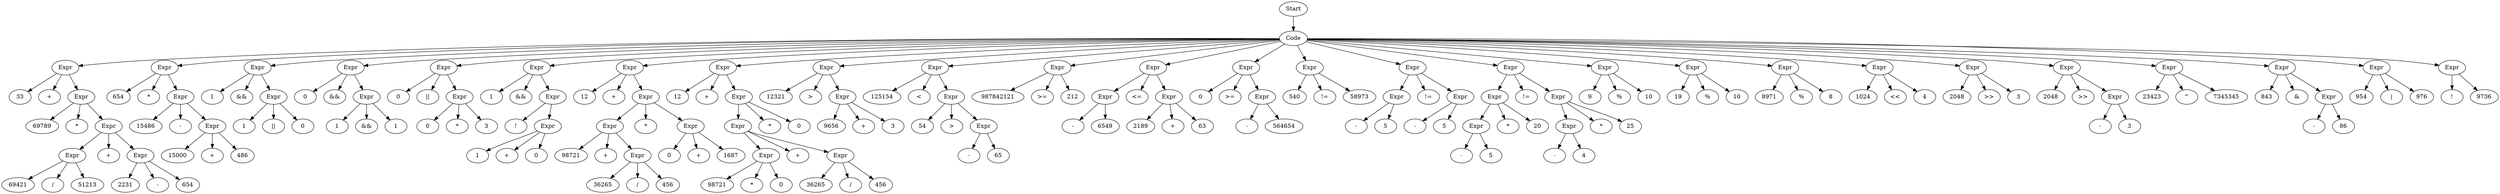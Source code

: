 digraph AST {
  "134272668298896" [label="Start"];
  "134272668298896" -> "134272668300816";
  "134272668300816" [label="Code"];
  "134272668300816" -> "134272668295056";
  "134272668300816" -> "134272668018064";
  "134272668300816" -> "134272668014176";
  "134272668300816" -> "134272668009568";
  "134272668300816" -> "134272668017728";
  "134272668300816" -> "134272667735408";
  "134272668300816" -> "134272667732960";
  "134272668300816" -> "134272667732096";
  "134272668300816" -> "134272668357424";
  "134272668300816" -> "134272668356608";
  "134272668300816" -> "134272668363328";
  "134272668300816" -> "134272668360208";
  "134272668300816" -> "134272668360688";
  "134272668300816" -> "134272668362944";
  "134272668300816" -> "134272668354448";
  "134272668300816" -> "134272668355840";
  "134272668300816" -> "134272668353584";
  "134272668300816" -> "134272668356992";
  "134272668300816" -> "134272668366976";
  "134272668300816" -> "134272668367696";
  "134272668300816" -> "134272668368416";
  "134272668300816" -> "134272668533040";
  "134272668300816" -> "134272668533760";
  "134272668300816" -> "134272668534624";
  "134272668300816" -> "134272668535344";
  "134272668300816" -> "134272668536208";
  "134272668295056" [label="Expr"];
  "134272668295056" -> "134272668294432";
  "134272668295056" -> "134272668299472";
  "134272668295056" -> "134272668299760";
  "134272668294432" [label="33"];
  "134272668299472" [label="+"];
  "134272668299760" [label="Expr"];
  "134272668299760" -> "134272668018592";
  "134272668299760" -> "134272668010432";
  "134272668299760" -> "134272668015280";
  "134272668018592" [label="69789"];
  "134272668010432" [label="*"];
  "134272668015280" [label="Expr"];
  "134272668015280" -> "134272668011488";
  "134272668015280" -> "134272668019120";
  "134272668015280" -> "134272668018160";
  "134272668011488" [label="Expr"];
  "134272668011488" -> "134272668016960";
  "134272668011488" -> "134272668013648";
  "134272668011488" -> "134272668018688";
  "134272668016960" [label="69421"];
  "134272668013648" [label="/"];
  "134272668018688" [label="51213"];
  "134272668019120" [label="+"];
  "134272668018160" [label="Expr"];
  "134272668018160" -> "134272668014080";
  "134272668018160" -> "134272668010000";
  "134272668018160" -> "134272668014272";
  "134272668014080" [label="2231"];
  "134272668010000" [label="-"];
  "134272668014272" [label="654"];
  "134272668018064" [label="Expr"];
  "134272668018064" -> "134272668018784";
  "134272668018064" -> "134272668010192";
  "134272668018064" -> "134272668019648";
  "134272668018784" [label="654"];
  "134272668010192" [label="*"];
  "134272668019648" [label="Expr"];
  "134272668019648" -> "134272668011248";
  "134272668019648" -> "134272668014752";
  "134272668019648" -> "134272668009088";
  "134272668011248" [label="15486"];
  "134272668014752" [label="-"];
  "134272668009088" [label="Expr"];
  "134272668009088" -> "134272668008992";
  "134272668009088" -> "134272668009472";
  "134272668009088" -> "134272668010528";
  "134272668008992" [label="15000"];
  "134272668009472" [label="+"];
  "134272668010528" [label="486"];
  "134272668014176" [label="Expr"];
  "134272668014176" -> "134272668013120";
  "134272668014176" -> "134272668010288";
  "134272668014176" -> "134272668010480";
  "134272668013120" [label="1"];
  "134272668010288" [label="&&"];
  "134272668010480" [label="Expr"];
  "134272668010480" -> "134272668014608";
  "134272668010480" -> "134272668009856";
  "134272668010480" -> "134272668019312";
  "134272668014608" [label="1"];
  "134272668009856" [label="||"];
  "134272668019312" [label="0"];
  "134272668009568" [label="Expr"];
  "134272668009568" -> "134272668014128";
  "134272668009568" -> "134272668016768";
  "134272668009568" -> "134272668018544";
  "134272668014128" [label="0"];
  "134272668016768" [label="&&"];
  "134272668018544" [label="Expr"];
  "134272668018544" -> "134272668009328";
  "134272668018544" -> "134272668019168";
  "134272668018544" -> "134272667731424";
  "134272668009328" [label="1"];
  "134272668019168" [label="&&"];
  "134272667731424" [label="1"];
  "134272668017728" [label="Expr"];
  "134272668017728" -> "134272667738336";
  "134272668017728" -> "134272667734448";
  "134272668017728" -> "134272667742848";
  "134272667738336" [label="0"];
  "134272667734448" [label="||"];
  "134272667742848" [label="Expr"];
  "134272667742848" -> "134272667734976";
  "134272667742848" -> "134272667735072";
  "134272667742848" -> "134272667733968";
  "134272667734976" [label="0"];
  "134272667735072" [label="*"];
  "134272667733968" [label="3"];
  "134272667735408" [label="Expr"];
  "134272667735408" -> "134272667743088";
  "134272667735408" -> "134272667732624";
  "134272667735408" -> "134272667733008";
  "134272667743088" [label="1"];
  "134272667732624" [label="&&"];
  "134272667733008" [label="Expr"];
  "134272667733008" -> "134272667730848";
  "134272667733008" -> "134272667733056";
  "134272667730848" [label="!"];
  "134272667733056" [label="Expr"];
  "134272667733056" -> "134272667733200";
  "134272667733056" -> "134272667738576";
  "134272667733056" -> "134272667734640";
  "134272667733200" [label="1"];
  "134272667738576" [label="+"];
  "134272667734640" [label="0"];
  "134272667732960" [label="Expr"];
  "134272667732960" -> "134272667734832";
  "134272667732960" -> "134272667733296";
  "134272667732960" -> "134272667732336";
  "134272667734832" [label="12"];
  "134272667733296" [label="+"];
  "134272667732336" [label="Expr"];
  "134272667732336" -> "134272667738816";
  "134272667732336" -> "134272667732384";
  "134272667732336" -> "134272667736032";
  "134272667738816" [label="Expr"];
  "134272667738816" -> "134272667733920";
  "134272667738816" -> "134272667731568";
  "134272667738816" -> "134272667738432";
  "134272667733920" [label="98721"];
  "134272667731568" [label="+"];
  "134272667738432" [label="Expr"];
  "134272667738432" -> "134272667737088";
  "134272667738432" -> "134272667732432";
  "134272667738432" -> "134272667738912";
  "134272667737088" [label="36265"];
  "134272667732432" [label="/"];
  "134272667738912" [label="456"];
  "134272667732384" [label="*"];
  "134272667736032" [label="Expr"];
  "134272667736032" -> "134272668366784";
  "134272667736032" -> "134272667731184";
  "134272667736032" -> "134272668365680";
  "134272668366784" [label="0"];
  "134272667731184" [label="+"];
  "134272668365680" [label="1687"];
  "134272667732096" [label="Expr"];
  "134272667732096" -> "134272668359392";
  "134272667732096" -> "134272668358336";
  "134272667732096" -> "134272668359440";
  "134272668359392" [label="12"];
  "134272668358336" [label="+"];
  "134272668359440" [label="Expr"];
  "134272668359440" -> "134272668358192";
  "134272668359440" -> "134272668354352";
  "134272668359440" -> "134272668362368";
  "134272668358192" [label="Expr"];
  "134272668358192" -> "134272668357328";
  "134272668358192" -> "134272668359536";
  "134272668358192" -> "134272668364000";
  "134272668357328" [label="Expr"];
  "134272668357328" -> "134272668363808";
  "134272668357328" -> "134272668352672";
  "134272668357328" -> "134272668364096";
  "134272668363808" [label="98721"];
  "134272668352672" [label="*"];
  "134272668364096" [label="0"];
  "134272668359536" [label="+"];
  "134272668364000" [label="Expr"];
  "134272668364000" -> "134272668363616";
  "134272668364000" -> "134272668363568";
  "134272668364000" -> "134272668362416";
  "134272668363616" [label="36265"];
  "134272668363568" [label="/"];
  "134272668362416" [label="456"];
  "134272668354352" [label="*"];
  "134272668362368" [label="0"];
  "134272668357424" [label="Expr"];
  "134272668357424" -> "134272668352816";
  "134272668357424" -> "134272668358768";
  "134272668357424" -> "134272668353920";
  "134272668352816" [label="12321"];
  "134272668358768" [label=">"];
  "134272668353920" [label="Expr"];
  "134272668353920" -> "134272668356800";
  "134272668353920" -> "134272668360016";
  "134272668353920" -> "134272668355168";
  "134272668356800" [label="9656"];
  "134272668360016" [label="+"];
  "134272668355168" [label="3"];
  "134272668356608" [label="Expr"];
  "134272668356608" -> "134272668361936";
  "134272668356608" -> "134272668356224";
  "134272668356608" -> "134272668361984";
  "134272668361936" [label="125154"];
  "134272668356224" [label="<"];
  "134272668361984" [label="Expr"];
  "134272668361984" -> "134272668362128";
  "134272668361984" -> "134272668360544";
  "134272668361984" -> "134272668357232";
  "134272668362128" [label="54"];
  "134272668360544" [label=">"];
  "134272668357232" [label="Expr"];
  "134272668357232" -> "134272668357616";
  "134272668357232" -> "134272668360784";
  "134272668357616" [label="-"];
  "134272668360784" [label="65"];
  "134272668363328" [label="Expr"];
  "134272668363328" -> "134272668361216";
  "134272668363328" -> "134272668361120";
  "134272668363328" -> "134272668359872";
  "134272668361216" [label="987842121"];
  "134272668361120" [label=">="];
  "134272668359872" [label="212"];
  "134272668360208" [label="Expr"];
  "134272668360208" -> "134272668352912";
  "134272668360208" -> "134272668354976";
  "134272668360208" -> "134272668360496";
  "134272668352912" [label="Expr"];
  "134272668352912" -> "134272668354880";
  "134272668352912" -> "134272668355696";
  "134272668354880" [label="-"];
  "134272668355696" [label="6549"];
  "134272668354976" [label="<="];
  "134272668360496" [label="Expr"];
  "134272668360496" -> "134272668361408";
  "134272668360496" -> "134272668360736";
  "134272668360496" -> "134272668356896";
  "134272668361408" [label="2189"];
  "134272668360736" [label="+"];
  "134272668356896" [label="63"];
  "134272668360688" [label="Expr"];
  "134272668360688" -> "134272668362752";
  "134272668360688" -> "134272668362656";
  "134272668360688" -> "134272668362896";
  "134272668362752" [label="0"];
  "134272668362656" [label=">="];
  "134272668362896" [label="Expr"];
  "134272668362896" -> "134272668363184";
  "134272668362896" -> "134272668363472";
  "134272668363184" [label="-"];
  "134272668363472" [label="564654"];
  "134272668362944" [label="Expr"];
  "134272668362944" -> "134272668354016";
  "134272668362944" -> "134272668361888";
  "134272668362944" -> "134272668353104";
  "134272668354016" [label="540"];
  "134272668361888" [label="!="];
  "134272668353104" [label="58973"];
  "134272668354448" [label="Expr"];
  "134272668354448" -> "134272668358144";
  "134272668354448" -> "134272668358048";
  "134272668354448" -> "134272668355456";
  "134272668358144" [label="Expr"];
  "134272668358144" -> "134272668358000";
  "134272668358144" -> "134272668355216";
  "134272668358000" [label="-"];
  "134272668355216" [label="5"];
  "134272668358048" [label="!="];
  "134272668355456" [label="Expr"];
  "134272668355456" -> "134272668355936";
  "134272668355456" -> "134272668358720";
  "134272668355936" [label="-"];
  "134272668358720" [label="5"];
  "134272668355840" [label="Expr"];
  "134272668355840" -> "134272668357472";
  "134272668355840" -> "134272668357376";
  "134272668355840" -> "134272668353872";
  "134272668357472" [label="Expr"];
  "134272668357472" -> "134272668356080";
  "134272668357472" -> "134272668357040";
  "134272668357472" -> "134272668353056";
  "134272668356080" [label="Expr"];
  "134272668356080" -> "134272668356656";
  "134272668356080" -> "134272668354928";
  "134272668356656" [label="-"];
  "134272668354928" [label="5"];
  "134272668357040" [label="*"];
  "134272668353056" [label="20"];
  "134272668357376" [label="!="];
  "134272668353872" [label="Expr"];
  "134272668353872" -> "134272668354304";
  "134272668353872" -> "134272668365728";
  "134272668353872" -> "134272668366112";
  "134272668354304" [label="Expr"];
  "134272668354304" -> "134272668366016";
  "134272668354304" -> "134272668364720";
  "134272668366016" [label="-"];
  "134272668364720" [label="4"];
  "134272668365728" [label="*"];
  "134272668366112" [label="25"];
  "134272668353584" [label="Expr"];
  "134272668353584" -> "134272668365200";
  "134272668353584" -> "134272668365104";
  "134272668353584" -> "134272668355888";
  "134272668365200" [label="9"];
  "134272668365104" [label="%"];
  "134272668355888" [label="10"];
  "134272668356992" [label="Expr"];
  "134272668356992" -> "134272668366688";
  "134272668356992" -> "134272668366640";
  "134272668356992" -> "134272668367072";
  "134272668366688" [label="19"];
  "134272668366640" [label="%"];
  "134272668367072" [label="10"];
  "134272668366976" [label="Expr"];
  "134272668366976" -> "134272668367504";
  "134272668366976" -> "134272668367408";
  "134272668366976" -> "134272668367792";
  "134272668367504" [label="8971"];
  "134272668367408" [label="%"];
  "134272668367792" [label="8"];
  "134272668367696" [label="Expr"];
  "134272668367696" -> "134272668368224";
  "134272668367696" -> "134272668368128";
  "134272668367696" -> "134272668368512";
  "134272668368224" [label="1024"];
  "134272668368128" [label="<<"];
  "134272668368512" [label="4"];
  "134272668368416" [label="Expr"];
  "134272668368416" -> "134272668532848";
  "134272668368416" -> "134272668368848";
  "134272668368416" -> "134272668533136";
  "134272668532848" [label="2048"];
  "134272668368848" [label=">>"];
  "134272668533136" [label="3"];
  "134272668533040" [label="Expr"];
  "134272668533040" -> "134272668533568";
  "134272668533040" -> "134272668533472";
  "134272668533040" -> "134272668533616";
  "134272668533568" [label="2048"];
  "134272668533472" [label=">>"];
  "134272668533616" [label="Expr"];
  "134272668533616" -> "134272668533712";
  "134272668533616" -> "134272668534048";
  "134272668533712" [label="-"];
  "134272668534048" [label="3"];
  "134272668533760" [label="Expr"];
  "134272668533760" -> "134272668534432";
  "134272668533760" -> "134272668534336";
  "134272668533760" -> "134272668534720";
  "134272668534432" [label="23423"];
  "134272668534336" [label="^"];
  "134272668534720" [label="7345345"];
  "134272668534624" [label="Expr"];
  "134272668534624" -> "134272668535152";
  "134272668534624" -> "134272668535056";
  "134272668534624" -> "134272668535200";
  "134272668535152" [label="843"];
  "134272668535056" [label="&"];
  "134272668535200" [label="Expr"];
  "134272668535200" -> "134272668535296";
  "134272668535200" -> "134272668535632";
  "134272668535296" [label="-"];
  "134272668535632" [label="86"];
  "134272668535344" [label="Expr"];
  "134272668535344" -> "134272668536016";
  "134272668535344" -> "134272668535920";
  "134272668535344" -> "134272668536304";
  "134272668536016" [label="954"];
  "134272668535920" [label="|"];
  "134272668536304" [label="976"];
  "134272668536208" [label="Expr"];
  "134272668536208" -> "134272668536448";
  "134272668536208" -> "134272668536784";
  "134272668536448" [label="!"];
  "134272668536784" [label="9736"];
}
